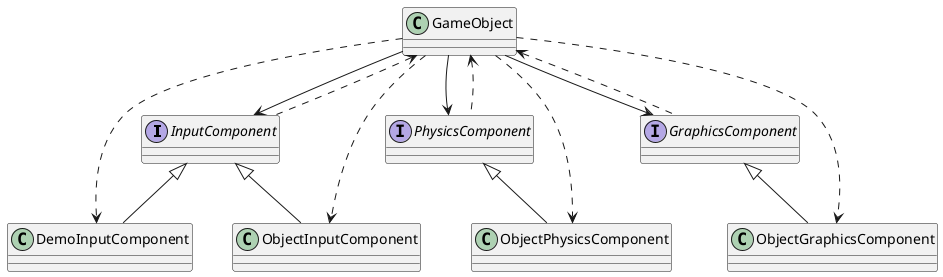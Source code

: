 @startuml
'https://plantuml.com/class-diagram

interface InputComponent
interface PhysicsComponent
interface GraphicsComponent



class DemoInputComponent
InputComponent <|-- DemoInputComponent

class DemoInputComponent
InputComponent <|-- ObjectInputComponent

class ObjectPhysicsComponent
PhysicsComponent <|-- ObjectPhysicsComponent

class ObjectGraphicsComponent
GraphicsComponent <|-- ObjectGraphicsComponent

class GameObject
GameObject --> InputComponent
GameObject --> PhysicsComponent
GameObject --> GraphicsComponent

GameObject ..> DemoInputComponent
GameObject ..> ObjectInputComponent
GameObject ..> ObjectPhysicsComponent
GameObject ..> ObjectGraphicsComponent

GameObject <.. InputComponent
GameObject <.. PhysicsComponent
GameObject <.. GraphicsComponent

@enduml
